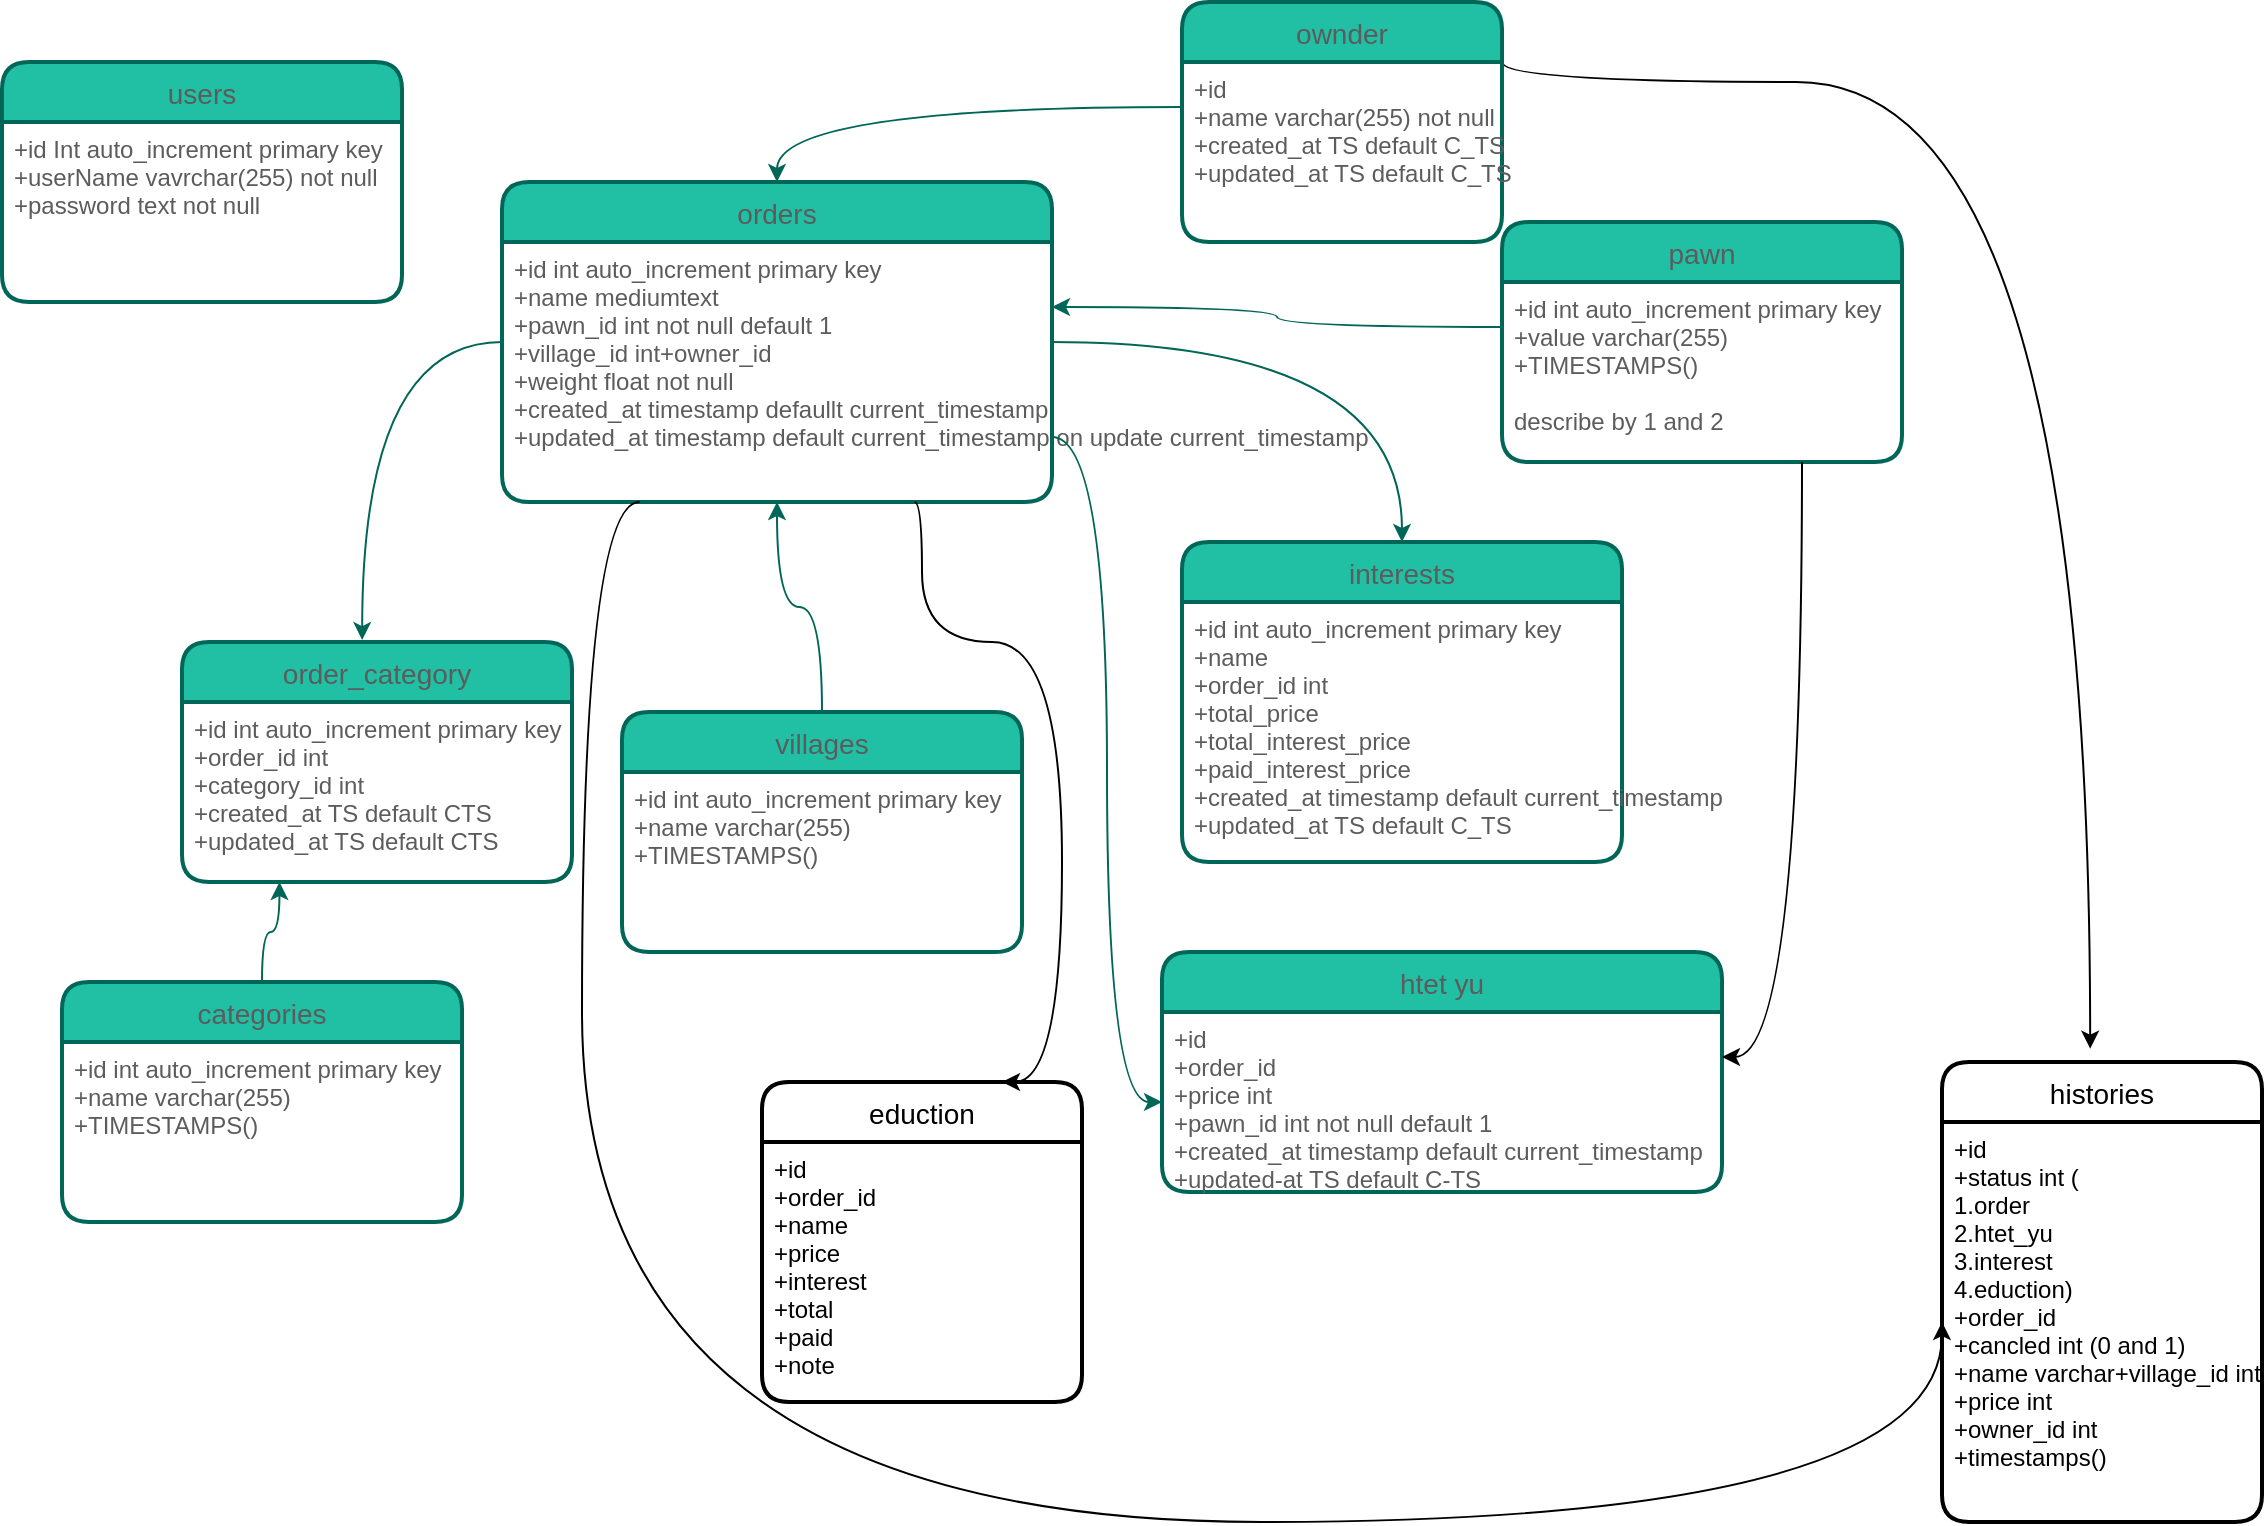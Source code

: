 <mxfile version="20.0.1" type="github">
  <diagram id="MfdhKl_LMUNg4a0uSqgR" name="Page-1">
    <mxGraphModel dx="1590" dy="793" grid="1" gridSize="10" guides="1" tooltips="1" connect="1" arrows="1" fold="1" page="1" pageScale="1" pageWidth="1100" pageHeight="850" math="0" shadow="0">
      <root>
        <mxCell id="0" />
        <mxCell id="1" parent="0" />
        <mxCell id="osRg2jaf1iDrFzfn_eNz-1" value="users" style="swimlane;childLayout=stackLayout;horizontal=1;startSize=30;horizontalStack=0;rounded=1;fontSize=14;fontStyle=0;strokeWidth=2;resizeParent=0;resizeLast=1;shadow=0;dashed=0;align=center;fillColor=#21C0A5;strokeColor=#006658;fontColor=#5C5C5C;" parent="1" vertex="1">
          <mxGeometry x="40" y="40" width="200" height="120" as="geometry" />
        </mxCell>
        <mxCell id="osRg2jaf1iDrFzfn_eNz-2" value="+id Int auto_increment primary key&#xa;+userName vavrchar(255) not null&#xa;+password text not null" style="align=left;strokeColor=none;fillColor=none;spacingLeft=4;fontSize=12;verticalAlign=top;resizable=0;rotatable=0;part=1;fontColor=#5C5C5C;rounded=1;" parent="osRg2jaf1iDrFzfn_eNz-1" vertex="1">
          <mxGeometry y="30" width="200" height="90" as="geometry" />
        </mxCell>
        <mxCell id="T3vM8OxbV8jhyGD27cbX-44" value="" style="edgeStyle=orthogonalEdgeStyle;rounded=1;orthogonalLoop=1;jettySize=auto;html=1;strokeColor=#006658;fontColor=#5C5C5C;curved=1;" parent="1" source="osRg2jaf1iDrFzfn_eNz-3" target="osRg2jaf1iDrFzfn_eNz-6" edge="1">
          <mxGeometry relative="1" as="geometry" />
        </mxCell>
        <mxCell id="osRg2jaf1iDrFzfn_eNz-3" value="villages" style="swimlane;childLayout=stackLayout;horizontal=1;startSize=30;horizontalStack=0;rounded=1;fontSize=14;fontStyle=0;strokeWidth=2;resizeParent=0;resizeLast=1;shadow=0;dashed=0;align=center;fillColor=#21C0A5;strokeColor=#006658;fontColor=#5C5C5C;" parent="1" vertex="1">
          <mxGeometry x="350" y="365" width="200" height="120" as="geometry" />
        </mxCell>
        <mxCell id="osRg2jaf1iDrFzfn_eNz-4" value="+id int auto_increment primary key&#xa;+name varchar(255)&#xa;+TIMESTAMPS()" style="align=left;strokeColor=none;fillColor=none;spacingLeft=4;fontSize=12;verticalAlign=top;resizable=0;rotatable=0;part=1;fontColor=#5C5C5C;rounded=1;" parent="osRg2jaf1iDrFzfn_eNz-3" vertex="1">
          <mxGeometry y="30" width="200" height="90" as="geometry" />
        </mxCell>
        <mxCell id="osRg2jaf1iDrFzfn_eNz-17" style="edgeStyle=orthogonalEdgeStyle;rounded=1;orthogonalLoop=1;jettySize=auto;html=1;exitX=1;exitY=0.5;exitDx=0;exitDy=0;entryX=0.5;entryY=0;entryDx=0;entryDy=0;strokeColor=#006658;fontColor=#5C5C5C;curved=1;" parent="1" source="osRg2jaf1iDrFzfn_eNz-5" target="osRg2jaf1iDrFzfn_eNz-15" edge="1">
          <mxGeometry relative="1" as="geometry" />
        </mxCell>
        <mxCell id="osRg2jaf1iDrFzfn_eNz-18" style="edgeStyle=orthogonalEdgeStyle;rounded=1;orthogonalLoop=1;jettySize=auto;html=1;exitX=0;exitY=0.5;exitDx=0;exitDy=0;entryX=0.462;entryY=-0.008;entryDx=0;entryDy=0;entryPerimeter=0;strokeColor=#006658;fontColor=#5C5C5C;curved=1;" parent="1" source="osRg2jaf1iDrFzfn_eNz-5" target="osRg2jaf1iDrFzfn_eNz-9" edge="1">
          <mxGeometry relative="1" as="geometry" />
        </mxCell>
        <mxCell id="osRg2jaf1iDrFzfn_eNz-5" value="orders" style="swimlane;childLayout=stackLayout;horizontal=1;startSize=30;horizontalStack=0;rounded=1;fontSize=14;fontStyle=0;strokeWidth=2;resizeParent=0;resizeLast=1;shadow=0;dashed=0;align=center;fillColor=#21C0A5;strokeColor=#006658;fontColor=#5C5C5C;" parent="1" vertex="1">
          <mxGeometry x="290" y="100" width="275" height="160" as="geometry" />
        </mxCell>
        <mxCell id="osRg2jaf1iDrFzfn_eNz-6" value="+id int auto_increment primary key&#xa;+name mediumtext&#xa;+pawn_id int not null default 1&#xa;+village_id int+owner_id&#xa;+weight float not null&#xa;+created_at timestamp defaullt current_timestamp&#xa;+updated_at timestamp default current_timestamp on update current_timestamp&#xa;" style="align=left;strokeColor=none;fillColor=none;spacingLeft=4;fontSize=12;verticalAlign=top;resizable=0;rotatable=0;part=1;fontColor=#5C5C5C;rounded=1;" parent="osRg2jaf1iDrFzfn_eNz-5" vertex="1">
          <mxGeometry y="30" width="275" height="130" as="geometry" />
        </mxCell>
        <mxCell id="osRg2jaf1iDrFzfn_eNz-11" style="edgeStyle=orthogonalEdgeStyle;rounded=1;orthogonalLoop=1;jettySize=auto;html=1;exitX=0.5;exitY=0;exitDx=0;exitDy=0;entryX=0.25;entryY=1;entryDx=0;entryDy=0;strokeColor=#006658;fontColor=#5C5C5C;curved=1;" parent="1" source="osRg2jaf1iDrFzfn_eNz-7" target="osRg2jaf1iDrFzfn_eNz-10" edge="1">
          <mxGeometry relative="1" as="geometry" />
        </mxCell>
        <mxCell id="osRg2jaf1iDrFzfn_eNz-7" value="categories" style="swimlane;childLayout=stackLayout;horizontal=1;startSize=30;horizontalStack=0;rounded=1;fontSize=14;fontStyle=0;strokeWidth=2;resizeParent=0;resizeLast=1;shadow=0;dashed=0;align=center;fillColor=#21C0A5;strokeColor=#006658;fontColor=#5C5C5C;" parent="1" vertex="1">
          <mxGeometry x="70" y="500" width="200" height="120" as="geometry" />
        </mxCell>
        <mxCell id="osRg2jaf1iDrFzfn_eNz-8" value="+id int auto_increment primary key&#xa;+name varchar(255)&#xa;+TIMESTAMPS()" style="align=left;strokeColor=none;fillColor=none;spacingLeft=4;fontSize=12;verticalAlign=top;resizable=0;rotatable=0;part=1;fontColor=#5C5C5C;rounded=1;" parent="osRg2jaf1iDrFzfn_eNz-7" vertex="1">
          <mxGeometry y="30" width="200" height="90" as="geometry" />
        </mxCell>
        <mxCell id="osRg2jaf1iDrFzfn_eNz-9" value="order_category" style="swimlane;childLayout=stackLayout;horizontal=1;startSize=30;horizontalStack=0;rounded=1;fontSize=14;fontStyle=0;strokeWidth=2;resizeParent=0;resizeLast=1;shadow=0;dashed=0;align=center;fillColor=#21C0A5;strokeColor=#006658;fontColor=#5C5C5C;" parent="1" vertex="1">
          <mxGeometry x="130" y="330" width="195" height="120" as="geometry" />
        </mxCell>
        <mxCell id="osRg2jaf1iDrFzfn_eNz-10" value="+id int auto_increment primary key&#xa;+order_id int&#xa;+category_id int&#xa;+created_at TS default CTS&#xa;+updated_at TS default CTS&#xa;" style="align=left;strokeColor=none;fillColor=none;spacingLeft=4;fontSize=12;verticalAlign=top;resizable=0;rotatable=0;part=1;fontColor=#5C5C5C;rounded=1;" parent="osRg2jaf1iDrFzfn_eNz-9" vertex="1">
          <mxGeometry y="30" width="195" height="90" as="geometry" />
        </mxCell>
        <mxCell id="osRg2jaf1iDrFzfn_eNz-15" value="interests" style="swimlane;childLayout=stackLayout;horizontal=1;startSize=30;horizontalStack=0;rounded=1;fontSize=14;fontStyle=0;strokeWidth=2;resizeParent=0;resizeLast=1;shadow=0;dashed=0;align=center;fillColor=#21C0A5;strokeColor=#006658;fontColor=#5C5C5C;" parent="1" vertex="1">
          <mxGeometry x="630" y="280" width="220" height="160" as="geometry" />
        </mxCell>
        <mxCell id="osRg2jaf1iDrFzfn_eNz-16" value="+id int auto_increment primary key&#xa;+name&#xa;+order_id int&#xa;+total_price&#xa;+total_interest_price&#xa;+paid_interest_price&#xa;+created_at timestamp default current_timestamp&#xa;+updated_at TS default C_TS&#xa;" style="align=left;strokeColor=none;fillColor=none;spacingLeft=4;fontSize=12;verticalAlign=top;resizable=0;rotatable=0;part=1;fontColor=#5C5C5C;rounded=1;" parent="osRg2jaf1iDrFzfn_eNz-15" vertex="1">
          <mxGeometry y="30" width="220" height="130" as="geometry" />
        </mxCell>
        <mxCell id="osRg2jaf1iDrFzfn_eNz-19" value="pawn" style="swimlane;childLayout=stackLayout;horizontal=1;startSize=30;horizontalStack=0;rounded=1;fontSize=14;fontStyle=0;strokeWidth=2;resizeParent=0;resizeLast=1;shadow=0;dashed=0;align=center;fillColor=#21C0A5;strokeColor=#006658;fontColor=#5C5C5C;" parent="1" vertex="1">
          <mxGeometry x="790" y="120" width="200" height="120" as="geometry" />
        </mxCell>
        <mxCell id="osRg2jaf1iDrFzfn_eNz-20" value="+id int auto_increment primary key&#xa;+value varchar(255)&#xa;+TIMESTAMPS()&#xa;&#xa;describe by 1 and 2&#xa;" style="align=left;strokeColor=none;fillColor=none;spacingLeft=4;fontSize=12;verticalAlign=top;resizable=0;rotatable=0;part=1;fontColor=#5C5C5C;rounded=1;" parent="osRg2jaf1iDrFzfn_eNz-19" vertex="1">
          <mxGeometry y="30" width="200" height="90" as="geometry" />
        </mxCell>
        <mxCell id="osRg2jaf1iDrFzfn_eNz-21" style="edgeStyle=orthogonalEdgeStyle;rounded=1;orthogonalLoop=1;jettySize=auto;html=1;exitX=0;exitY=0.25;exitDx=0;exitDy=0;entryX=1;entryY=0.25;entryDx=0;entryDy=0;strokeColor=#006658;fontColor=#5C5C5C;curved=1;" parent="1" source="osRg2jaf1iDrFzfn_eNz-20" target="osRg2jaf1iDrFzfn_eNz-6" edge="1">
          <mxGeometry relative="1" as="geometry" />
        </mxCell>
        <mxCell id="G7bLfVNvPNj9F3jnjZSQ-4" style="edgeStyle=orthogonalEdgeStyle;rounded=0;orthogonalLoop=1;jettySize=auto;html=1;exitX=1;exitY=0.25;exitDx=0;exitDy=0;entryX=0.463;entryY=-0.029;entryDx=0;entryDy=0;entryPerimeter=0;curved=1;" edge="1" parent="1" source="pcK_NEzoXjmTgcR-0PpX-1" target="G7bLfVNvPNj9F3jnjZSQ-2">
          <mxGeometry relative="1" as="geometry">
            <Array as="points">
              <mxPoint x="790" y="50" />
              <mxPoint x="1084" y="50" />
            </Array>
          </mxGeometry>
        </mxCell>
        <mxCell id="pcK_NEzoXjmTgcR-0PpX-1" value="ownder" style="swimlane;childLayout=stackLayout;horizontal=1;startSize=30;horizontalStack=0;rounded=1;fontSize=14;fontStyle=0;strokeWidth=2;resizeParent=0;resizeLast=1;shadow=0;dashed=0;align=center;fillColor=#21C0A5;strokeColor=#006658;fontColor=#5C5C5C;" parent="1" vertex="1">
          <mxGeometry x="630" y="10" width="160" height="120" as="geometry" />
        </mxCell>
        <mxCell id="pcK_NEzoXjmTgcR-0PpX-2" value="+id &#xa;+name varchar(255) not null&#xa;+created_at TS default C_TS&#xa;+updated_at TS default C_TS&#xa;&#xa;" style="align=left;strokeColor=none;fillColor=none;spacingLeft=4;fontSize=12;verticalAlign=top;resizable=0;rotatable=0;part=1;fontColor=#5C5C5C;rounded=1;" parent="pcK_NEzoXjmTgcR-0PpX-1" vertex="1">
          <mxGeometry y="30" width="160" height="90" as="geometry" />
        </mxCell>
        <mxCell id="pcK_NEzoXjmTgcR-0PpX-3" style="edgeStyle=orthogonalEdgeStyle;rounded=1;orthogonalLoop=1;jettySize=auto;html=1;exitX=0;exitY=0.25;exitDx=0;exitDy=0;entryX=0.5;entryY=0;entryDx=0;entryDy=0;strokeColor=#006658;fontColor=#5C5C5C;curved=1;" parent="1" source="pcK_NEzoXjmTgcR-0PpX-2" target="osRg2jaf1iDrFzfn_eNz-5" edge="1">
          <mxGeometry relative="1" as="geometry" />
        </mxCell>
        <mxCell id="T3vM8OxbV8jhyGD27cbX-38" value="htet yu" style="swimlane;childLayout=stackLayout;horizontal=1;startSize=30;horizontalStack=0;rounded=1;fontSize=14;fontStyle=0;strokeWidth=2;resizeParent=0;resizeLast=1;shadow=0;dashed=0;align=center;fillColor=#21C0A5;strokeColor=#006658;fontColor=#5C5C5C;" parent="1" vertex="1">
          <mxGeometry x="620" y="485" width="280" height="120" as="geometry" />
        </mxCell>
        <mxCell id="T3vM8OxbV8jhyGD27cbX-39" value="+id&#xa;+order_id&#xa;+price int&#xa;+pawn_id int not null default 1&#xa;+created_at timestamp default current_timestamp&#xa;+updated-at TS default C-TS&#xa;" style="align=left;strokeColor=none;fillColor=none;spacingLeft=4;fontSize=12;verticalAlign=top;resizable=0;rotatable=0;part=1;fontColor=#5C5C5C;rounded=1;" parent="T3vM8OxbV8jhyGD27cbX-38" vertex="1">
          <mxGeometry y="30" width="280" height="90" as="geometry" />
        </mxCell>
        <mxCell id="T3vM8OxbV8jhyGD27cbX-48" style="edgeStyle=orthogonalEdgeStyle;rounded=1;orthogonalLoop=1;jettySize=auto;html=1;exitX=1;exitY=0.75;exitDx=0;exitDy=0;entryX=0;entryY=0.5;entryDx=0;entryDy=0;strokeColor=#006658;fontColor=#5C5C5C;curved=1;" parent="1" source="osRg2jaf1iDrFzfn_eNz-6" target="T3vM8OxbV8jhyGD27cbX-39" edge="1">
          <mxGeometry relative="1" as="geometry" />
        </mxCell>
        <mxCell id="MAgulDjc8ciu4FX-6tS5-2" style="edgeStyle=orthogonalEdgeStyle;rounded=0;orthogonalLoop=1;jettySize=auto;html=1;exitX=0.75;exitY=1;exitDx=0;exitDy=0;entryX=1;entryY=0.25;entryDx=0;entryDy=0;curved=1;" parent="1" source="osRg2jaf1iDrFzfn_eNz-20" target="T3vM8OxbV8jhyGD27cbX-39" edge="1">
          <mxGeometry relative="1" as="geometry" />
        </mxCell>
        <mxCell id="fUi-W8B70ueHGVD3MVCC-1" value="eduction" style="swimlane;childLayout=stackLayout;horizontal=1;startSize=30;horizontalStack=0;rounded=1;fontSize=14;fontStyle=0;strokeWidth=2;resizeParent=0;resizeLast=1;shadow=0;dashed=0;align=center;" parent="1" vertex="1">
          <mxGeometry x="420" y="550" width="160" height="160" as="geometry" />
        </mxCell>
        <mxCell id="fUi-W8B70ueHGVD3MVCC-2" value="+id&#xa;+order_id&#xa;+name&#xa;+price&#xa;+interest&#xa;+total&#xa;+paid&#xa;+note&#xa;" style="align=left;strokeColor=none;fillColor=none;spacingLeft=4;fontSize=12;verticalAlign=top;resizable=0;rotatable=0;part=1;" parent="fUi-W8B70ueHGVD3MVCC-1" vertex="1">
          <mxGeometry y="30" width="160" height="130" as="geometry" />
        </mxCell>
        <mxCell id="fUi-W8B70ueHGVD3MVCC-3" style="edgeStyle=orthogonalEdgeStyle;rounded=0;orthogonalLoop=1;jettySize=auto;html=1;exitX=0.75;exitY=1;exitDx=0;exitDy=0;entryX=0.75;entryY=0;entryDx=0;entryDy=0;curved=1;" parent="1" source="osRg2jaf1iDrFzfn_eNz-6" target="fUi-W8B70ueHGVD3MVCC-1" edge="1">
          <mxGeometry relative="1" as="geometry">
            <Array as="points">
              <mxPoint x="500" y="260" />
              <mxPoint x="500" y="330" />
              <mxPoint x="570" y="330" />
              <mxPoint x="570" y="550" />
            </Array>
          </mxGeometry>
        </mxCell>
        <mxCell id="G7bLfVNvPNj9F3jnjZSQ-2" value="histories" style="swimlane;childLayout=stackLayout;horizontal=1;startSize=30;horizontalStack=0;rounded=1;fontSize=14;fontStyle=0;strokeWidth=2;resizeParent=0;resizeLast=1;shadow=0;dashed=0;align=center;" vertex="1" parent="1">
          <mxGeometry x="1010" y="540" width="160" height="230" as="geometry" />
        </mxCell>
        <mxCell id="G7bLfVNvPNj9F3jnjZSQ-3" value="+id&#xa;+status int (&#xa;1.order&#xa;2.htet_yu&#xa;3.interest&#xa;4.eduction)&#xa;+order_id&#xa;+cancled int (0 and 1)&#xa;+name varchar+village_id int&#xa;+price int&#xa;+owner_id int&#xa;+timestamps()&#xa;" style="align=left;strokeColor=none;fillColor=none;spacingLeft=4;fontSize=12;verticalAlign=top;resizable=0;rotatable=0;part=1;" vertex="1" parent="G7bLfVNvPNj9F3jnjZSQ-2">
          <mxGeometry y="30" width="160" height="200" as="geometry" />
        </mxCell>
        <mxCell id="G7bLfVNvPNj9F3jnjZSQ-5" style="edgeStyle=orthogonalEdgeStyle;curved=1;rounded=0;orthogonalLoop=1;jettySize=auto;html=1;exitX=0.25;exitY=1;exitDx=0;exitDy=0;entryX=0;entryY=0.5;entryDx=0;entryDy=0;" edge="1" parent="1" source="osRg2jaf1iDrFzfn_eNz-6" target="G7bLfVNvPNj9F3jnjZSQ-3">
          <mxGeometry relative="1" as="geometry">
            <mxPoint x="780" y="640" as="targetPoint" />
            <Array as="points">
              <mxPoint x="330" y="260" />
              <mxPoint x="330" y="770" />
              <mxPoint x="1010" y="770" />
            </Array>
          </mxGeometry>
        </mxCell>
      </root>
    </mxGraphModel>
  </diagram>
</mxfile>
